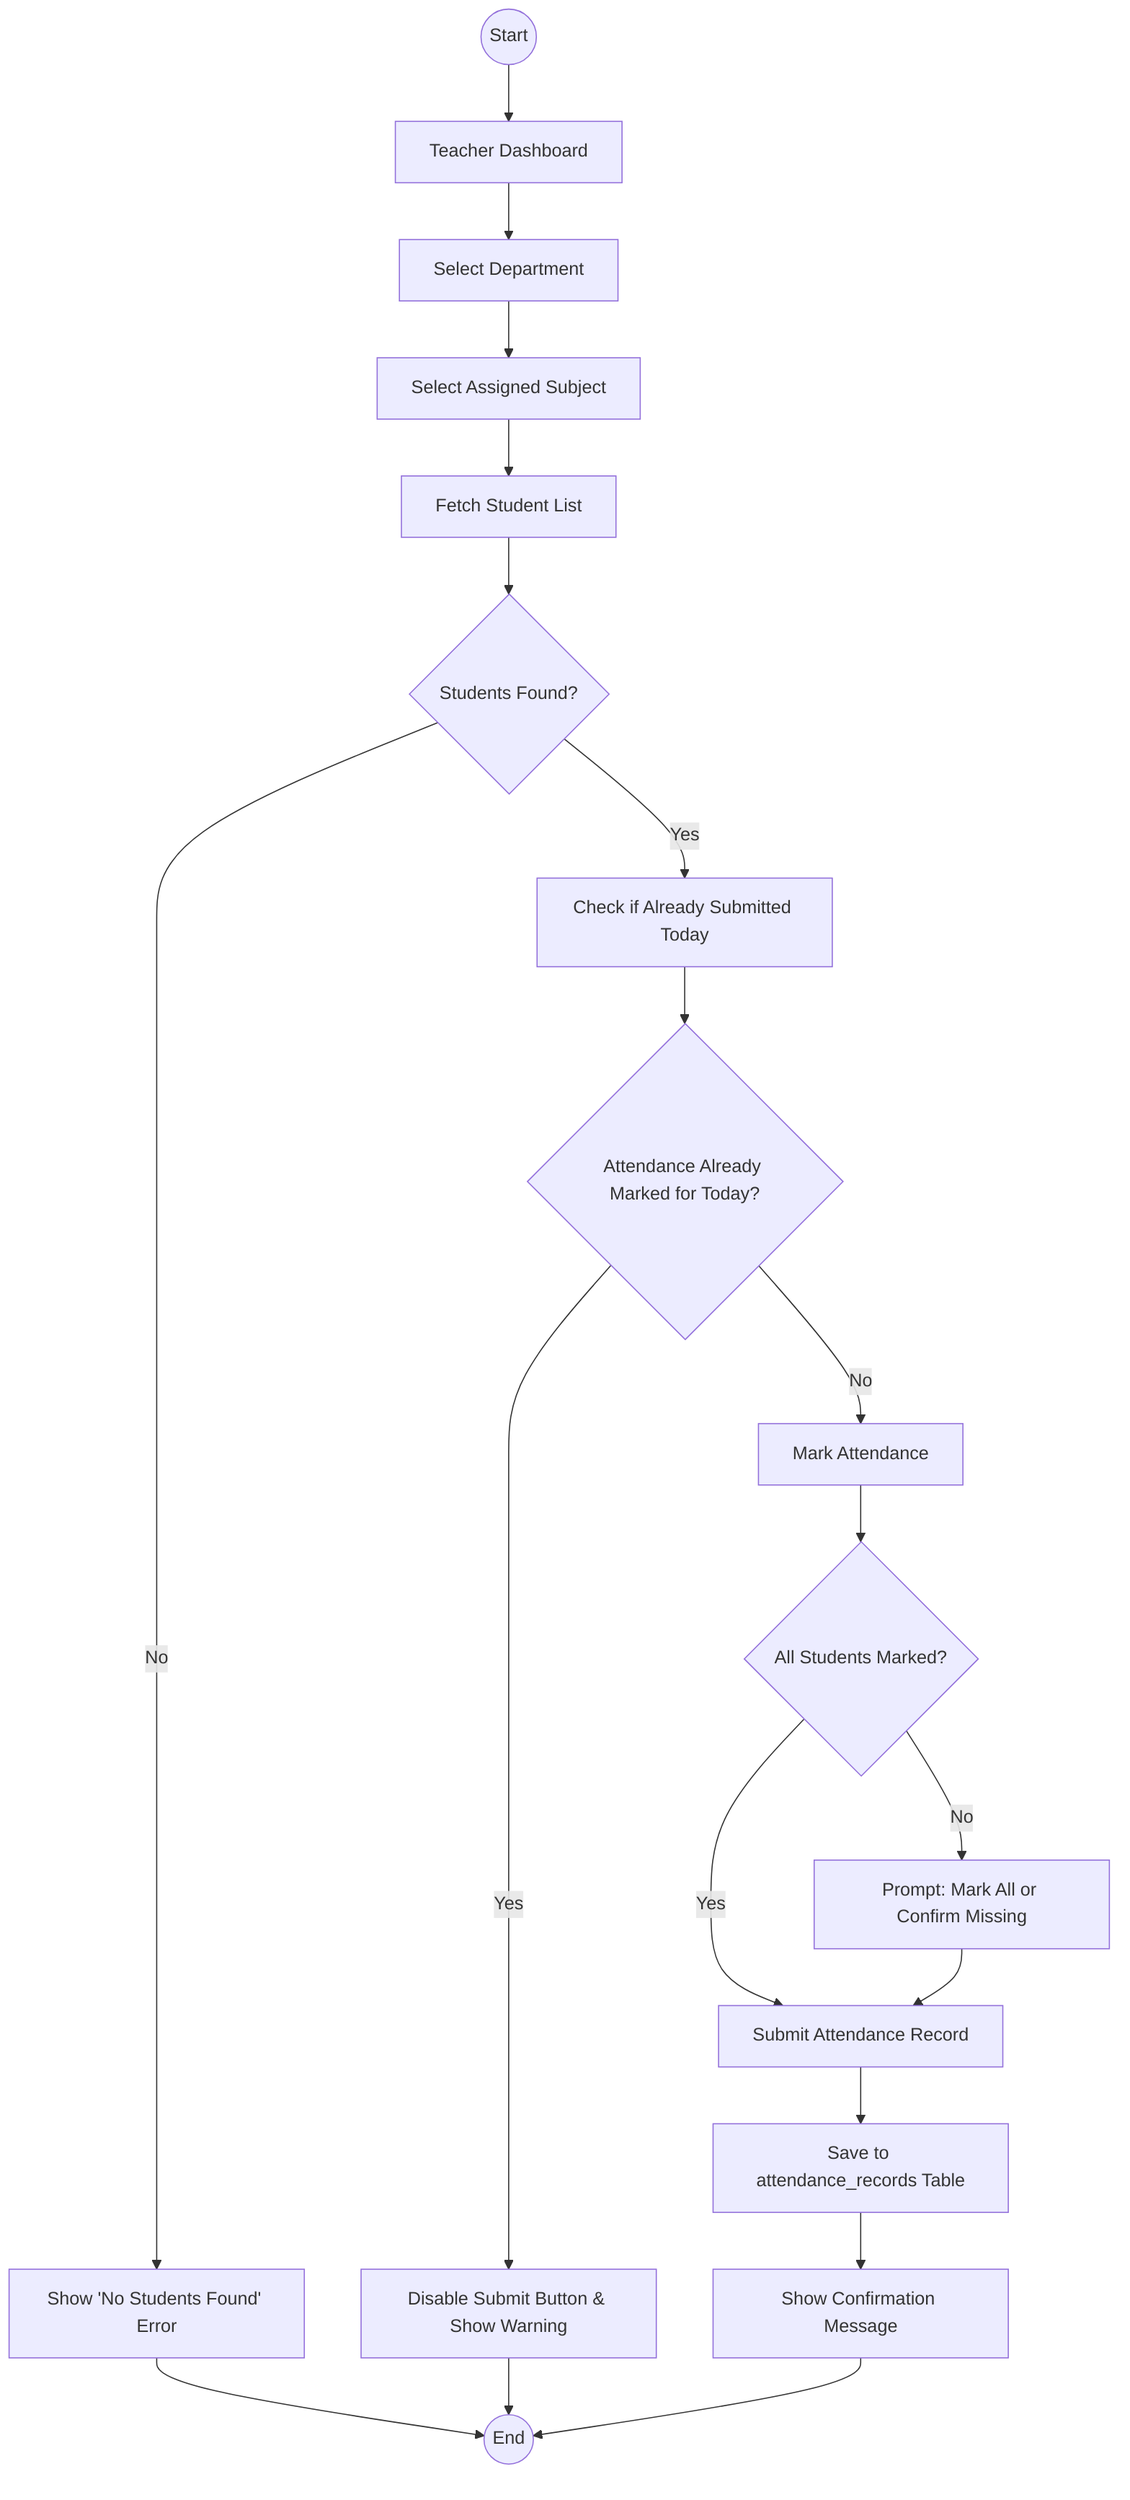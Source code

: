 flowchart TD
    Start(("Start")) --> A["Teacher Dashboard"]
    A --> B["Select Department"]
    B --> C["Select Assigned Subject"]
    C --> D["Fetch Student List"]

    D --> E{"Students Found?"}
    E -- Yes --> Check["Check if Already Submitted Today"]
    E -- No --> X["Show 'No Students Found' Error"]
    X --> End(("End"))

    Check --> Z{"Attendance Already Marked for Today?"}
    Z -- Yes --> Z1["Disable Submit Button & Show Warning"]
    Z1 --> End
    Z -- No --> F["Mark Attendance"]

    F --> G{"All Students Marked?"}
    G -- Yes --> H["Submit Attendance Record"]
    G -- No --> Y["Prompt: Mark All or Confirm Missing"]
    Y --> H

    H --> I["Save to attendance_records Table"]
    I --> J["Show Confirmation Message"]
    J --> End(("End"))